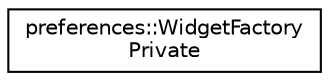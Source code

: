 digraph "Graphical Class Hierarchy"
{
 // LATEX_PDF_SIZE
  edge [fontname="Helvetica",fontsize="10",labelfontname="Helvetica",labelfontsize="10"];
  node [fontname="Helvetica",fontsize="10",shape=record];
  rankdir="LR";
  Node0 [label="preferences::WidgetFactory\lPrivate",height=0.2,width=0.4,color="black", fillcolor="white", style="filled",URL="$classpreferences_1_1_widget_factory_private.html",tooltip=" "];
}
